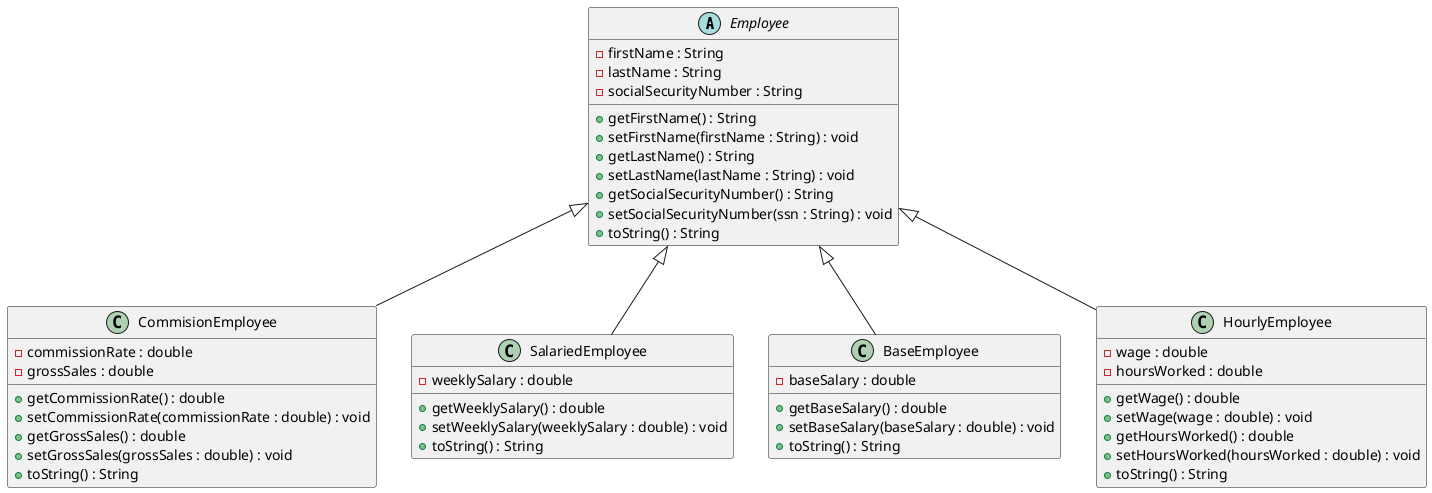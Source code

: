 @startuml

abstract class Employee {
  -firstName : String
  -lastName : String
  -socialSecurityNumber : String
  +getFirstName() : String
  +setFirstName(firstName : String) : void
  +getLastName() : String
  +setLastName(lastName : String) : void
  +getSocialSecurityNumber() : String
  +setSocialSecurityNumber(ssn : String) : void
  +toString() : String
}

class CommisionEmployee {
  -commissionRate : double
  -grossSales : double
  +getCommissionRate() : double
  +setCommissionRate(commissionRate : double) : void
  +getGrossSales() : double
  +setGrossSales(grossSales : double) : void
  +toString() : String
}

class SalariedEmployee {
  -weeklySalary : double
  +getWeeklySalary() : double
  +setWeeklySalary(weeklySalary : double) : void
  +toString() : String
}

class BaseEmployee {
  -baseSalary : double
  +getBaseSalary() : double
  +setBaseSalary(baseSalary : double) : void
  +toString() : String
}

class HourlyEmployee {
  -wage : double
  -hoursWorked : double
  +getWage() : double
  +setWage(wage : double) : void
  +getHoursWorked() : double
  +setHoursWorked(hoursWorked : double) : void
  +toString() : String
}

Employee <|-- SalariedEmployee
Employee <|-- HourlyEmployee
Employee <|-- CommisionEmployee
Employee <|-- BaseEmployee

@enduml
